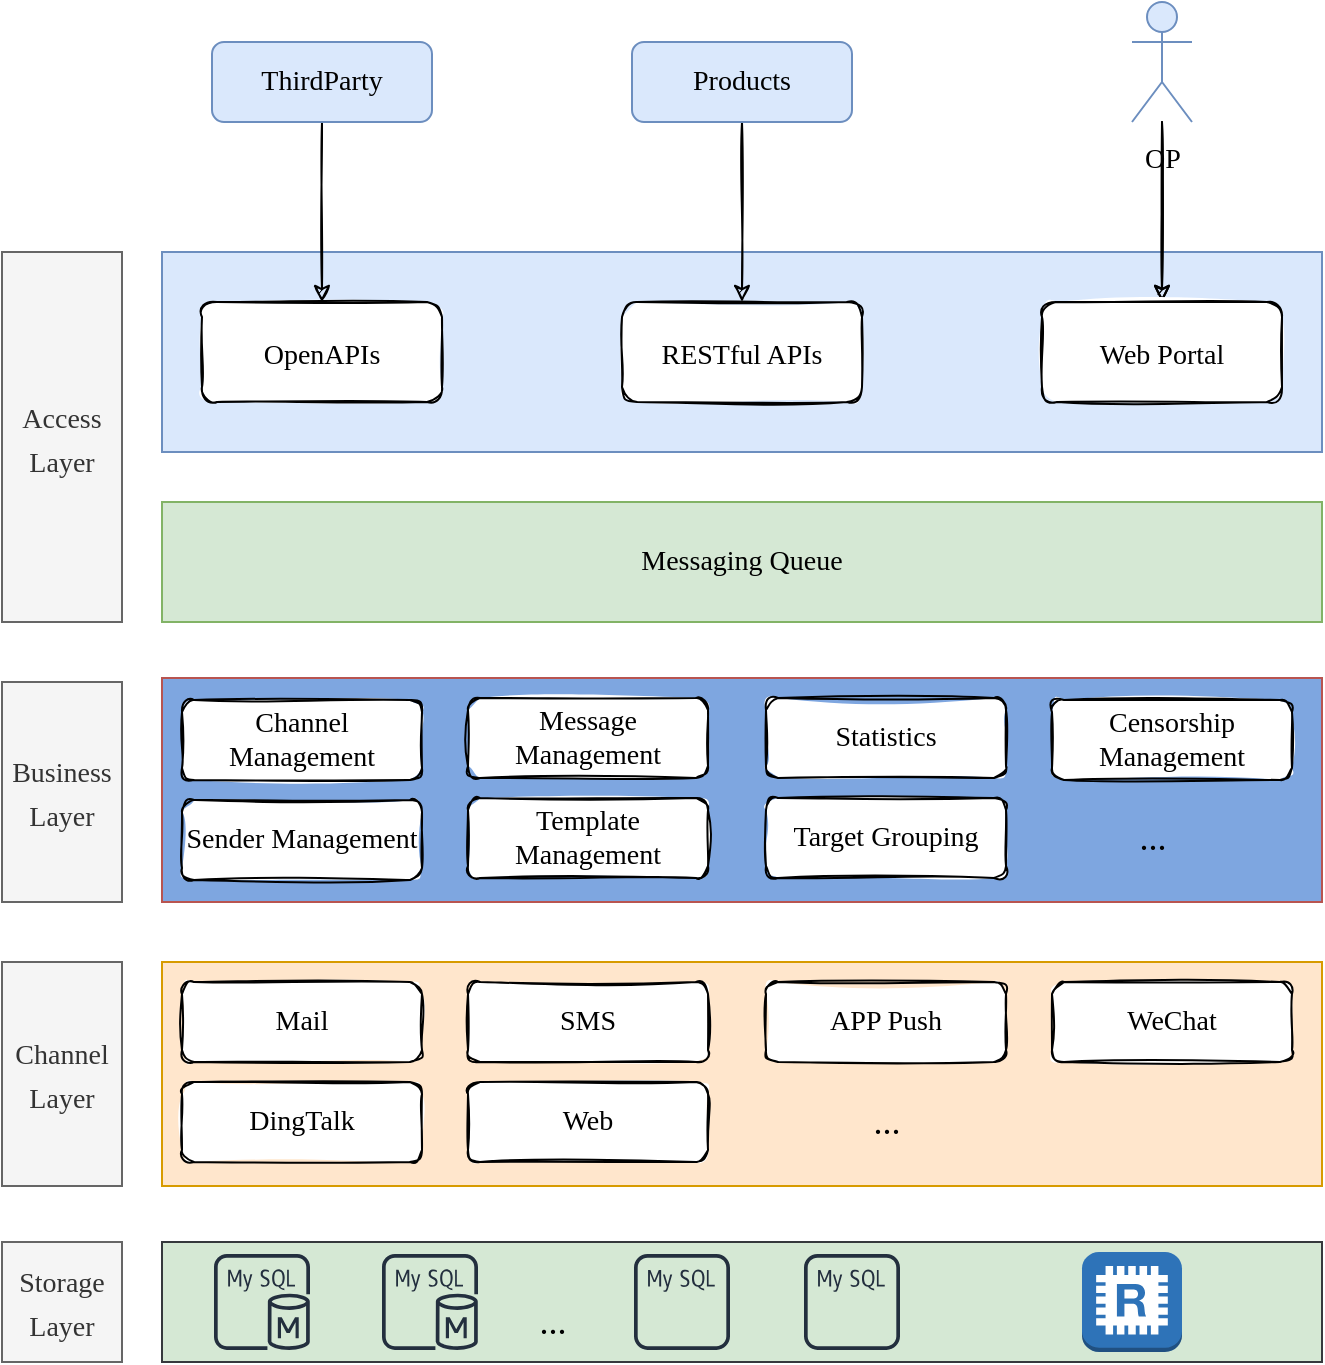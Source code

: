 <mxfile version="18.1.2" type="github">
  <diagram id="w23tw08ASIh7nbf2GKmj" name="Page-1">
    <mxGraphModel dx="919" dy="623" grid="1" gridSize="10" guides="1" tooltips="1" connect="1" arrows="1" fold="1" page="1" pageScale="1" pageWidth="827" pageHeight="1169" math="0" shadow="0">
      <root>
        <mxCell id="0" />
        <mxCell id="1" parent="0" />
        <mxCell id="M0uQYywCyfteG3hm3l-B-48" value="" style="rounded=0;whiteSpace=wrap;html=1;sketch=0;fontFamily=Comic Sans MS;fontSize=14;fillColor=#D5E8D4;strokeColor=#36393d;" vertex="1" parent="1">
          <mxGeometry x="180" y="680" width="580" height="60" as="geometry" />
        </mxCell>
        <mxCell id="M0uQYywCyfteG3hm3l-B-7" value="" style="rounded=0;whiteSpace=wrap;html=1;sketch=0;fontFamily=Comic Sans MS;fontSize=18;fillColor=#dae8fc;strokeColor=#6c8ebf;" vertex="1" parent="1">
          <mxGeometry x="180" y="185" width="580" height="100" as="geometry" />
        </mxCell>
        <mxCell id="M0uQYywCyfteG3hm3l-B-17" style="edgeStyle=orthogonalEdgeStyle;rounded=0;orthogonalLoop=1;jettySize=auto;html=1;fontFamily=Comic Sans MS;fontSize=14;sketch=1;" edge="1" parent="1" source="M0uQYywCyfteG3hm3l-B-1" target="M0uQYywCyfteG3hm3l-B-8">
          <mxGeometry relative="1" as="geometry" />
        </mxCell>
        <mxCell id="M0uQYywCyfteG3hm3l-B-1" value="&lt;font style=&quot;font-size: 14px;&quot; face=&quot;Comic Sans MS&quot;&gt;Products&lt;/font&gt;" style="rounded=1;whiteSpace=wrap;html=1;sketch=0;rotation=0;fillColor=#dae8fc;strokeColor=#6c8ebf;" vertex="1" parent="1">
          <mxGeometry x="415" y="80" width="110" height="40" as="geometry" />
        </mxCell>
        <mxCell id="M0uQYywCyfteG3hm3l-B-18" style="edgeStyle=orthogonalEdgeStyle;rounded=0;sketch=1;orthogonalLoop=1;jettySize=auto;html=1;entryX=0.5;entryY=0;entryDx=0;entryDy=0;fontFamily=Comic Sans MS;fontSize=14;" edge="1" parent="1" source="M0uQYywCyfteG3hm3l-B-3" target="M0uQYywCyfteG3hm3l-B-9">
          <mxGeometry relative="1" as="geometry" />
        </mxCell>
        <mxCell id="M0uQYywCyfteG3hm3l-B-19" value="" style="edgeStyle=orthogonalEdgeStyle;rounded=0;sketch=1;orthogonalLoop=1;jettySize=auto;html=1;fontFamily=Comic Sans MS;fontSize=14;" edge="1" parent="1" source="M0uQYywCyfteG3hm3l-B-3" target="M0uQYywCyfteG3hm3l-B-9">
          <mxGeometry relative="1" as="geometry" />
        </mxCell>
        <mxCell id="M0uQYywCyfteG3hm3l-B-3" value="&lt;font style=&quot;font-size: 14px;&quot;&gt;OP&lt;/font&gt;" style="shape=umlActor;verticalLabelPosition=bottom;verticalAlign=top;html=1;outlineConnect=0;sketch=0;fontFamily=Comic Sans MS;fontSize=18;fillColor=#dae8fc;strokeColor=#6c8ebf;" vertex="1" parent="1">
          <mxGeometry x="665" y="60" width="30" height="60" as="geometry" />
        </mxCell>
        <mxCell id="M0uQYywCyfteG3hm3l-B-8" value="&lt;font style=&quot;font-size: 14px;&quot;&gt;RESTful APIs&lt;/font&gt;" style="rounded=1;whiteSpace=wrap;html=1;sketch=1;fontFamily=Comic Sans MS;fontSize=18;" vertex="1" parent="1">
          <mxGeometry x="410" y="210" width="120" height="50" as="geometry" />
        </mxCell>
        <mxCell id="M0uQYywCyfteG3hm3l-B-9" value="&lt;font style=&quot;font-size: 14px;&quot;&gt;Web Portal&lt;/font&gt;" style="rounded=1;whiteSpace=wrap;html=1;sketch=1;fontFamily=Comic Sans MS;fontSize=18;" vertex="1" parent="1">
          <mxGeometry x="620" y="210" width="120" height="50" as="geometry" />
        </mxCell>
        <mxCell id="M0uQYywCyfteG3hm3l-B-21" value="&lt;font style=&quot;font-size: 14px;&quot;&gt;OpenAPIs&lt;/font&gt;" style="rounded=1;whiteSpace=wrap;html=1;sketch=1;fontFamily=Comic Sans MS;fontSize=18;" vertex="1" parent="1">
          <mxGeometry x="200" y="210" width="120" height="50" as="geometry" />
        </mxCell>
        <mxCell id="M0uQYywCyfteG3hm3l-B-23" style="edgeStyle=orthogonalEdgeStyle;rounded=0;sketch=1;orthogonalLoop=1;jettySize=auto;html=1;fontFamily=Comic Sans MS;fontSize=14;" edge="1" parent="1" source="M0uQYywCyfteG3hm3l-B-22" target="M0uQYywCyfteG3hm3l-B-21">
          <mxGeometry relative="1" as="geometry" />
        </mxCell>
        <mxCell id="M0uQYywCyfteG3hm3l-B-22" value="&lt;font style=&quot;font-size: 14px;&quot; face=&quot;Comic Sans MS&quot;&gt;ThirdParty&lt;/font&gt;" style="rounded=1;whiteSpace=wrap;html=1;sketch=0;rotation=0;fillColor=#dae8fc;strokeColor=#6c8ebf;" vertex="1" parent="1">
          <mxGeometry x="205" y="80" width="110" height="40" as="geometry" />
        </mxCell>
        <mxCell id="M0uQYywCyfteG3hm3l-B-25" value="Messaging Queue" style="rounded=0;whiteSpace=wrap;html=1;sketch=0;fontFamily=Comic Sans MS;fontSize=14;fillColor=#d5e8d4;strokeColor=#82b366;" vertex="1" parent="1">
          <mxGeometry x="180" y="310" width="580" height="60" as="geometry" />
        </mxCell>
        <mxCell id="M0uQYywCyfteG3hm3l-B-26" value="" style="rounded=0;whiteSpace=wrap;html=1;sketch=0;fontFamily=Comic Sans MS;fontSize=14;fillColor=#7EA6E0;strokeColor=#b85450;" vertex="1" parent="1">
          <mxGeometry x="180" y="398" width="580" height="112" as="geometry" />
        </mxCell>
        <mxCell id="M0uQYywCyfteG3hm3l-B-28" value="Message Management" style="rounded=1;whiteSpace=wrap;html=1;sketch=1;fontFamily=Comic Sans MS;fontSize=14;fillColor=default;" vertex="1" parent="1">
          <mxGeometry x="333" y="408" width="120" height="40" as="geometry" />
        </mxCell>
        <mxCell id="M0uQYywCyfteG3hm3l-B-30" value="Template Management" style="rounded=1;whiteSpace=wrap;html=1;sketch=1;fontFamily=Comic Sans MS;fontSize=14;fillColor=default;" vertex="1" parent="1">
          <mxGeometry x="333" y="458" width="120" height="40" as="geometry" />
        </mxCell>
        <mxCell id="M0uQYywCyfteG3hm3l-B-31" value="Statistics" style="rounded=1;whiteSpace=wrap;html=1;sketch=1;fontFamily=Comic Sans MS;fontSize=14;fillColor=default;" vertex="1" parent="1">
          <mxGeometry x="482" y="408" width="120" height="40" as="geometry" />
        </mxCell>
        <mxCell id="M0uQYywCyfteG3hm3l-B-32" value="Target Grouping" style="rounded=1;whiteSpace=wrap;html=1;sketch=1;fontFamily=Comic Sans MS;fontSize=14;fillColor=default;" vertex="1" parent="1">
          <mxGeometry x="482" y="458" width="120" height="40" as="geometry" />
        </mxCell>
        <mxCell id="M0uQYywCyfteG3hm3l-B-33" value="Censorship Management" style="rounded=1;whiteSpace=wrap;html=1;sketch=1;fontFamily=Comic Sans MS;fontSize=14;fillColor=default;" vertex="1" parent="1">
          <mxGeometry x="625" y="409" width="120" height="40" as="geometry" />
        </mxCell>
        <mxCell id="M0uQYywCyfteG3hm3l-B-34" value="Channel Management" style="rounded=1;whiteSpace=wrap;html=1;sketch=1;fontFamily=Comic Sans MS;fontSize=14;fillColor=default;" vertex="1" parent="1">
          <mxGeometry x="190" y="409" width="120" height="40" as="geometry" />
        </mxCell>
        <mxCell id="M0uQYywCyfteG3hm3l-B-35" value="Sender Management" style="rounded=1;whiteSpace=wrap;html=1;sketch=1;fontFamily=Comic Sans MS;fontSize=14;fillColor=default;" vertex="1" parent="1">
          <mxGeometry x="190" y="459" width="120" height="40" as="geometry" />
        </mxCell>
        <mxCell id="M0uQYywCyfteG3hm3l-B-36" value="&lt;font style=&quot;font-size: 18px;&quot;&gt;...&lt;/font&gt;" style="text;html=1;align=center;verticalAlign=middle;resizable=0;points=[];autosize=1;strokeColor=none;fillColor=none;fontSize=14;fontFamily=Comic Sans MS;" vertex="1" parent="1">
          <mxGeometry x="660" y="468" width="30" height="20" as="geometry" />
        </mxCell>
        <mxCell id="M0uQYywCyfteG3hm3l-B-37" value="" style="rounded=0;whiteSpace=wrap;html=1;sketch=0;fontFamily=Comic Sans MS;fontSize=14;fillColor=#ffe6cc;strokeColor=#d79b00;" vertex="1" parent="1">
          <mxGeometry x="180" y="540" width="580" height="112" as="geometry" />
        </mxCell>
        <mxCell id="M0uQYywCyfteG3hm3l-B-38" value="Mail" style="rounded=1;whiteSpace=wrap;html=1;sketch=1;fontFamily=Comic Sans MS;fontSize=14;fillColor=default;" vertex="1" parent="1">
          <mxGeometry x="190" y="550" width="120" height="40" as="geometry" />
        </mxCell>
        <mxCell id="M0uQYywCyfteG3hm3l-B-39" value="SMS" style="rounded=1;whiteSpace=wrap;html=1;sketch=1;fontFamily=Comic Sans MS;fontSize=14;fillColor=default;" vertex="1" parent="1">
          <mxGeometry x="333" y="550" width="120" height="40" as="geometry" />
        </mxCell>
        <mxCell id="M0uQYywCyfteG3hm3l-B-40" value="APP Push" style="rounded=1;whiteSpace=wrap;html=1;sketch=1;fontFamily=Comic Sans MS;fontSize=14;fillColor=default;" vertex="1" parent="1">
          <mxGeometry x="482" y="550" width="120" height="40" as="geometry" />
        </mxCell>
        <mxCell id="M0uQYywCyfteG3hm3l-B-41" value="WeChat" style="rounded=1;whiteSpace=wrap;html=1;sketch=1;fontFamily=Comic Sans MS;fontSize=14;fillColor=default;" vertex="1" parent="1">
          <mxGeometry x="625" y="550" width="120" height="40" as="geometry" />
        </mxCell>
        <mxCell id="M0uQYywCyfteG3hm3l-B-42" value="DingTalk" style="rounded=1;whiteSpace=wrap;html=1;sketch=1;fontFamily=Comic Sans MS;fontSize=14;fillColor=default;" vertex="1" parent="1">
          <mxGeometry x="190" y="600" width="120" height="40" as="geometry" />
        </mxCell>
        <mxCell id="M0uQYywCyfteG3hm3l-B-43" value="Web" style="rounded=1;whiteSpace=wrap;html=1;sketch=1;fontFamily=Comic Sans MS;fontSize=14;fillColor=default;" vertex="1" parent="1">
          <mxGeometry x="333" y="600" width="120" height="40" as="geometry" />
        </mxCell>
        <mxCell id="M0uQYywCyfteG3hm3l-B-44" value="&lt;font style=&quot;font-size: 18px;&quot;&gt;...&lt;/font&gt;" style="text;html=1;align=center;verticalAlign=middle;resizable=0;points=[];autosize=1;strokeColor=none;fillColor=none;fontSize=14;fontFamily=Comic Sans MS;" vertex="1" parent="1">
          <mxGeometry x="527" y="610" width="30" height="20" as="geometry" />
        </mxCell>
        <mxCell id="M0uQYywCyfteG3hm3l-B-45" value="" style="sketch=0;outlineConnect=0;fontColor=#232F3E;gradientColor=none;strokeColor=#232F3E;fillColor=none;dashed=0;verticalLabelPosition=bottom;verticalAlign=top;align=center;html=1;fontSize=12;fontStyle=0;aspect=fixed;shape=mxgraph.aws4.resourceIcon;resIcon=mxgraph.aws4.mysql_db_instance;rounded=0;fontFamily=Comic Sans MS;" vertex="1" parent="1">
          <mxGeometry x="200" y="680" width="60" height="60" as="geometry" />
        </mxCell>
        <mxCell id="M0uQYywCyfteG3hm3l-B-49" value="" style="sketch=0;outlineConnect=0;fontColor=#232F3E;gradientColor=none;strokeColor=#232F3E;fillColor=none;dashed=0;verticalLabelPosition=bottom;verticalAlign=top;align=center;html=1;fontSize=12;fontStyle=0;aspect=fixed;shape=mxgraph.aws4.resourceIcon;resIcon=mxgraph.aws4.mysql_db_instance;rounded=0;fontFamily=Comic Sans MS;" vertex="1" parent="1">
          <mxGeometry x="284" y="680" width="60" height="60" as="geometry" />
        </mxCell>
        <mxCell id="M0uQYywCyfteG3hm3l-B-50" value="" style="sketch=0;outlineConnect=0;fontColor=#232F3E;gradientColor=none;strokeColor=#232F3E;fillColor=none;dashed=0;verticalLabelPosition=bottom;verticalAlign=top;align=center;html=1;fontSize=12;fontStyle=0;aspect=fixed;shape=mxgraph.aws4.resourceIcon;resIcon=mxgraph.aws4.mysql_db_instance_alternate;rounded=0;fontFamily=Comic Sans MS;" vertex="1" parent="1">
          <mxGeometry x="410" y="680" width="60" height="60" as="geometry" />
        </mxCell>
        <mxCell id="M0uQYywCyfteG3hm3l-B-52" value="" style="sketch=0;outlineConnect=0;fontColor=#232F3E;gradientColor=none;strokeColor=#232F3E;fillColor=none;dashed=0;verticalLabelPosition=bottom;verticalAlign=top;align=center;html=1;fontSize=12;fontStyle=0;aspect=fixed;shape=mxgraph.aws4.resourceIcon;resIcon=mxgraph.aws4.mysql_db_instance_alternate;rounded=0;fontFamily=Comic Sans MS;" vertex="1" parent="1">
          <mxGeometry x="495" y="680" width="60" height="60" as="geometry" />
        </mxCell>
        <mxCell id="M0uQYywCyfteG3hm3l-B-54" value="&lt;font style=&quot;font-size: 18px;&quot;&gt;...&lt;/font&gt;" style="text;html=1;align=center;verticalAlign=middle;resizable=0;points=[];autosize=1;strokeColor=none;fillColor=none;fontSize=14;fontFamily=Comic Sans MS;" vertex="1" parent="1">
          <mxGeometry x="360" y="710" width="30" height="20" as="geometry" />
        </mxCell>
        <mxCell id="M0uQYywCyfteG3hm3l-B-55" value="&lt;font style=&quot;font-size: 14px;&quot;&gt;Access&lt;br&gt;Layer&lt;/font&gt;" style="rounded=0;whiteSpace=wrap;html=1;sketch=0;fontFamily=Comic Sans MS;fontSize=18;fillColor=#f5f5f5;strokeColor=#666666;fontColor=#333333;" vertex="1" parent="1">
          <mxGeometry x="100" y="185" width="60" height="185" as="geometry" />
        </mxCell>
        <mxCell id="M0uQYywCyfteG3hm3l-B-59" value="&lt;font style=&quot;font-size: 14px;&quot;&gt;Business&lt;br&gt;Layer&lt;/font&gt;" style="rounded=0;whiteSpace=wrap;html=1;sketch=0;fontFamily=Comic Sans MS;fontSize=18;fillColor=#f5f5f5;strokeColor=#666666;fontColor=#333333;" vertex="1" parent="1">
          <mxGeometry x="100" y="400" width="60" height="110" as="geometry" />
        </mxCell>
        <mxCell id="M0uQYywCyfteG3hm3l-B-60" value="&lt;font style=&quot;font-size: 14px;&quot;&gt;Channel&lt;br&gt;Layer&lt;/font&gt;" style="rounded=0;whiteSpace=wrap;html=1;sketch=0;fontFamily=Comic Sans MS;fontSize=18;fillColor=#f5f5f5;strokeColor=#666666;fontColor=#333333;" vertex="1" parent="1">
          <mxGeometry x="100" y="540" width="60" height="112" as="geometry" />
        </mxCell>
        <mxCell id="M0uQYywCyfteG3hm3l-B-61" value="&lt;font style=&quot;font-size: 14px;&quot;&gt;Storage&lt;br&gt;Layer&lt;/font&gt;" style="rounded=0;whiteSpace=wrap;html=1;sketch=0;fontFamily=Comic Sans MS;fontSize=18;fillColor=#f5f5f5;strokeColor=#666666;fontColor=#333333;" vertex="1" parent="1">
          <mxGeometry x="100" y="680" width="60" height="60" as="geometry" />
        </mxCell>
        <mxCell id="M0uQYywCyfteG3hm3l-B-63" value="" style="outlineConnect=0;dashed=0;verticalLabelPosition=bottom;verticalAlign=top;align=center;html=1;shape=mxgraph.aws3.redis;fillColor=#2E73B8;gradientColor=none;rounded=0;labelBackgroundColor=none;sketch=0;fontFamily=Comic Sans MS;fontSize=14;fontColor=none;strokeColor=#67AB9F;" vertex="1" parent="1">
          <mxGeometry x="640" y="685" width="50" height="50" as="geometry" />
        </mxCell>
      </root>
    </mxGraphModel>
  </diagram>
</mxfile>
